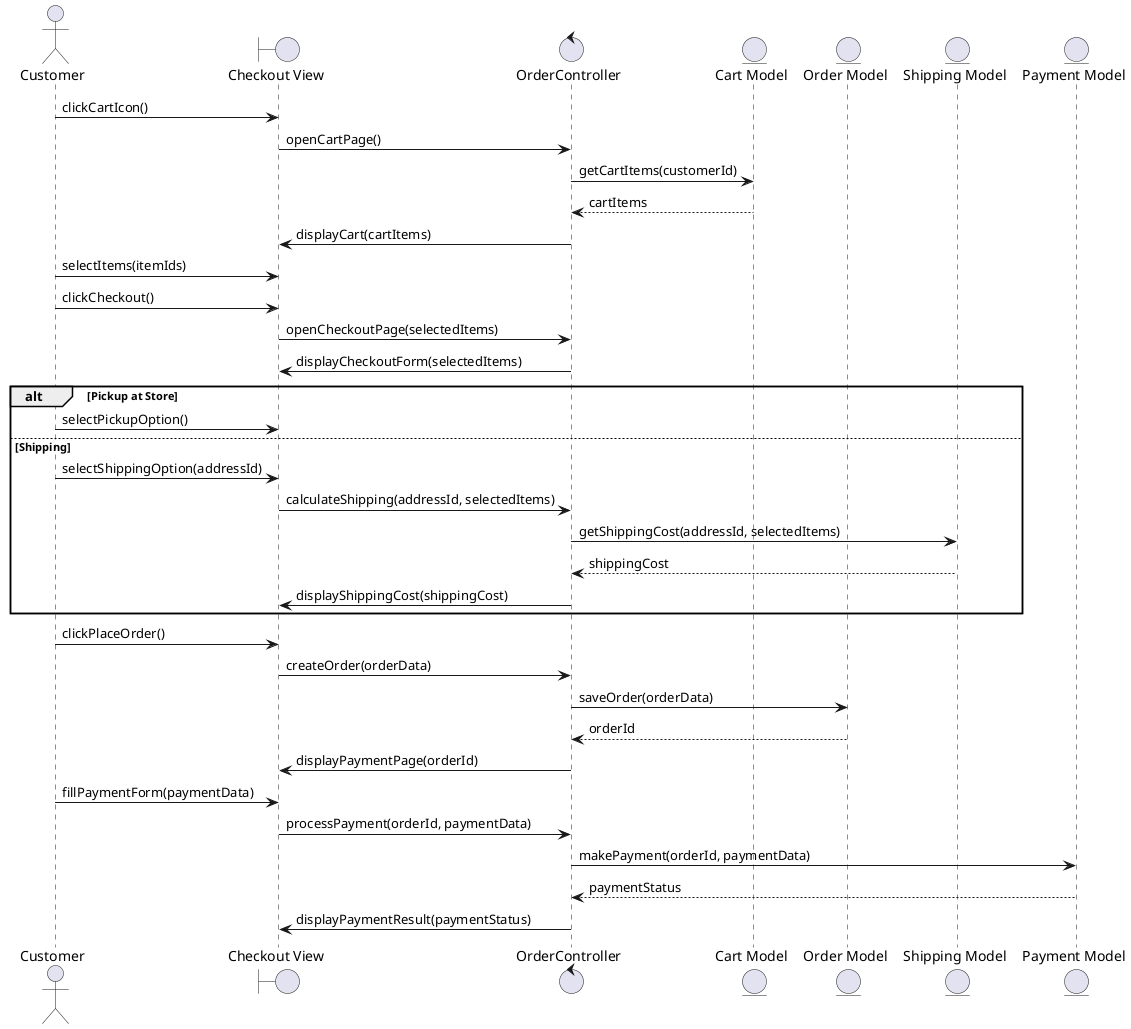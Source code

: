 @startuml
actor Customer
boundary "Checkout View" as View
control "OrderController" as Controller
entity "Cart Model" as CartModel
entity "Order Model" as OrderModel
entity "Shipping Model" as ShippingModel
entity "Payment Model" as PaymentModel

'--- Open Cart Page ---
Customer -> View: clickCartIcon()
View -> Controller: openCartPage()
Controller -> CartModel: getCartItems(customerId)
CartModel --> Controller: cartItems
Controller -> View: displayCart(cartItems)

'--- Select Items to Buy ---
Customer -> View: selectItems(itemIds)

'--- Checkout ---
Customer -> View: clickCheckout()
View -> Controller: openCheckoutPage(selectedItems)
Controller -> View: displayCheckoutForm(selectedItems)

'--- Choose Order Type ---
alt Pickup at Store
    Customer -> View: selectPickupOption()
else Shipping
    Customer -> View: selectShippingOption(addressId)
    View -> Controller: calculateShipping(addressId, selectedItems)
    Controller -> ShippingModel: getShippingCost(addressId, selectedItems)
    ShippingModel --> Controller: shippingCost
    Controller -> View: displayShippingCost(shippingCost)
end

'--- Place Order ---
Customer -> View: clickPlaceOrder()
View -> Controller: createOrder(orderData)
Controller -> OrderModel: saveOrder(orderData)
OrderModel --> Controller: orderId

'--- Payment ---
Controller -> View: displayPaymentPage(orderId)
Customer -> View: fillPaymentForm(paymentData)
View -> Controller: processPayment(orderId, paymentData)
Controller -> PaymentModel: makePayment(orderId, paymentData)
PaymentModel --> Controller: paymentStatus
Controller -> View: displayPaymentResult(paymentStatus)
@enduml
